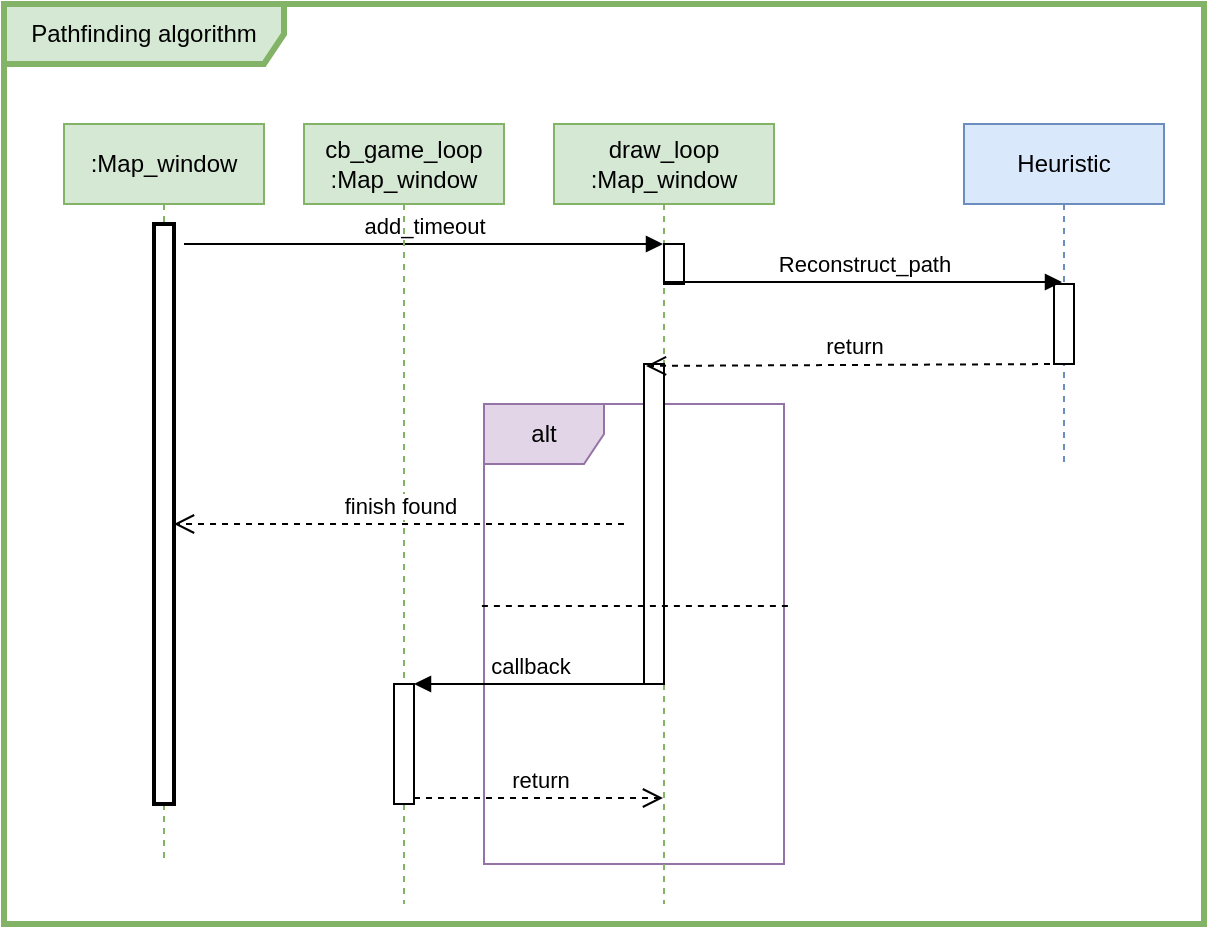 <mxfile version="13.6.2" type="device"><diagram id="l1JWl1G_iszBEwti0KyI" name="Page-1"><mxGraphModel dx="1086" dy="806" grid="1" gridSize="10" guides="1" tooltips="1" connect="1" arrows="1" fold="1" page="1" pageScale="1" pageWidth="850" pageHeight="1100" math="0" shadow="0"><root><mxCell id="0"/><mxCell id="1" parent="0"/><mxCell id="UqzZtTEEQCfRyhqfB048-1" value="Pathfinding algorithm" style="shape=umlFrame;whiteSpace=wrap;html=1;width=140;height=30;fillColor=#d5e8d4;strokeColor=#82b366;strokeWidth=3;" vertex="1" parent="1"><mxGeometry x="150" y="100" width="600" height="460" as="geometry"/></mxCell><mxCell id="UqzZtTEEQCfRyhqfB048-22" value="alt" style="shape=umlFrame;whiteSpace=wrap;html=1;strokeWidth=1;fillColor=#e1d5e7;strokeColor=#9673a6;" vertex="1" parent="1"><mxGeometry x="390" y="300" width="150" height="230" as="geometry"/></mxCell><mxCell id="UqzZtTEEQCfRyhqfB048-2" value=":Map_window" style="shape=umlLifeline;perimeter=lifelinePerimeter;whiteSpace=wrap;html=1;container=1;collapsible=0;recursiveResize=0;outlineConnect=0;strokeWidth=1;fillColor=#d5e8d4;strokeColor=#82b366;" vertex="1" parent="1"><mxGeometry x="180" y="160" width="100" height="370" as="geometry"/></mxCell><mxCell id="UqzZtTEEQCfRyhqfB048-3" value="" style="html=1;points=[];perimeter=orthogonalPerimeter;strokeWidth=2;" vertex="1" parent="UqzZtTEEQCfRyhqfB048-2"><mxGeometry x="45" y="50" width="10" height="290" as="geometry"/></mxCell><mxCell id="UqzZtTEEQCfRyhqfB048-6" value="draw_loop&lt;br&gt;:Map_window" style="shape=umlLifeline;perimeter=lifelinePerimeter;whiteSpace=wrap;html=1;container=1;collapsible=0;recursiveResize=0;outlineConnect=0;strokeWidth=1;fillColor=#d5e8d4;strokeColor=#82b366;" vertex="1" parent="1"><mxGeometry x="425" y="160" width="110" height="390" as="geometry"/></mxCell><mxCell id="UqzZtTEEQCfRyhqfB048-11" value="" style="html=1;points=[];perimeter=orthogonalPerimeter;strokeWidth=1;" vertex="1" parent="UqzZtTEEQCfRyhqfB048-6"><mxGeometry x="55" y="60" width="10" height="20" as="geometry"/></mxCell><mxCell id="UqzZtTEEQCfRyhqfB048-15" value="" style="html=1;points=[];perimeter=orthogonalPerimeter;strokeWidth=1;" vertex="1" parent="UqzZtTEEQCfRyhqfB048-6"><mxGeometry x="45" y="120" width="10" height="160" as="geometry"/></mxCell><mxCell id="UqzZtTEEQCfRyhqfB048-10" value="add_timeout" style="html=1;verticalAlign=bottom;endArrow=block;" edge="1" parent="1" target="UqzZtTEEQCfRyhqfB048-6"><mxGeometry width="80" relative="1" as="geometry"><mxPoint x="240" y="220" as="sourcePoint"/><mxPoint x="310" y="210" as="targetPoint"/><Array as="points"><mxPoint x="270" y="220"/></Array></mxGeometry></mxCell><mxCell id="UqzZtTEEQCfRyhqfB048-17" value="Heuristic" style="shape=umlLifeline;perimeter=lifelinePerimeter;whiteSpace=wrap;html=1;container=1;collapsible=0;recursiveResize=0;outlineConnect=0;strokeWidth=1;fillColor=#dae8fc;strokeColor=#6c8ebf;" vertex="1" parent="1"><mxGeometry x="630" y="160" width="100" height="170" as="geometry"/></mxCell><mxCell id="UqzZtTEEQCfRyhqfB048-19" value="" style="html=1;points=[];perimeter=orthogonalPerimeter;strokeWidth=1;" vertex="1" parent="UqzZtTEEQCfRyhqfB048-17"><mxGeometry x="45" y="80" width="10" height="40" as="geometry"/></mxCell><mxCell id="UqzZtTEEQCfRyhqfB048-20" value="Reconstruct_path" style="html=1;verticalAlign=bottom;endArrow=block;entryX=0.4;entryY=-0.025;entryDx=0;entryDy=0;entryPerimeter=0;" edge="1" parent="1" target="UqzZtTEEQCfRyhqfB048-19"><mxGeometry width="80" relative="1" as="geometry"><mxPoint x="480" y="239" as="sourcePoint"/><mxPoint x="560" y="240" as="targetPoint"/></mxGeometry></mxCell><mxCell id="UqzZtTEEQCfRyhqfB048-21" value="return" style="html=1;verticalAlign=bottom;endArrow=open;dashed=1;endSize=8;exitX=0.4;exitY=1;exitDx=0;exitDy=0;exitPerimeter=0;entryX=0.1;entryY=0.006;entryDx=0;entryDy=0;entryPerimeter=0;" edge="1" parent="1" source="UqzZtTEEQCfRyhqfB048-19" target="UqzZtTEEQCfRyhqfB048-15"><mxGeometry relative="1" as="geometry"><mxPoint x="570" y="280" as="sourcePoint"/><mxPoint x="470" y="277" as="targetPoint"/></mxGeometry></mxCell><mxCell id="UqzZtTEEQCfRyhqfB048-4" value="cb_game_loop&lt;br&gt;:Map_window" style="shape=umlLifeline;perimeter=lifelinePerimeter;whiteSpace=wrap;html=1;container=1;collapsible=0;recursiveResize=0;outlineConnect=0;strokeWidth=1;fillColor=#d5e8d4;strokeColor=#82b366;" vertex="1" parent="1"><mxGeometry x="300" y="160" width="100" height="390" as="geometry"/></mxCell><mxCell id="UqzZtTEEQCfRyhqfB048-24" value="finish found" style="html=1;verticalAlign=bottom;endArrow=open;dashed=1;endSize=8;" edge="1" parent="UqzZtTEEQCfRyhqfB048-4" target="UqzZtTEEQCfRyhqfB048-3"><mxGeometry relative="1" as="geometry"><mxPoint x="160" y="200" as="sourcePoint"/><mxPoint x="80" y="200" as="targetPoint"/></mxGeometry></mxCell><mxCell id="UqzZtTEEQCfRyhqfB048-25" value="" style="html=1;points=[];perimeter=orthogonalPerimeter;strokeWidth=1;" vertex="1" parent="UqzZtTEEQCfRyhqfB048-4"><mxGeometry x="45" y="280" width="10" height="60" as="geometry"/></mxCell><mxCell id="UqzZtTEEQCfRyhqfB048-26" value="callback" style="html=1;verticalAlign=bottom;endArrow=block;entryX=1;entryY=0;" edge="1" target="UqzZtTEEQCfRyhqfB048-25" parent="1" source="UqzZtTEEQCfRyhqfB048-15"><mxGeometry relative="1" as="geometry"><mxPoint x="460" y="440" as="sourcePoint"/></mxGeometry></mxCell><mxCell id="UqzZtTEEQCfRyhqfB048-27" value="return" style="html=1;verticalAlign=bottom;endArrow=open;dashed=1;endSize=8;exitX=1;exitY=0.95;" edge="1" source="UqzZtTEEQCfRyhqfB048-25" parent="1" target="UqzZtTEEQCfRyhqfB048-6"><mxGeometry relative="1" as="geometry"><mxPoint x="460" y="497" as="targetPoint"/></mxGeometry></mxCell><mxCell id="UqzZtTEEQCfRyhqfB048-28" value="" style="endArrow=none;dashed=1;html=1;entryX=1.02;entryY=0.439;entryDx=0;entryDy=0;entryPerimeter=0;exitX=-0.007;exitY=0.439;exitDx=0;exitDy=0;exitPerimeter=0;" edge="1" parent="1" source="UqzZtTEEQCfRyhqfB048-22" target="UqzZtTEEQCfRyhqfB048-22"><mxGeometry width="50" height="50" relative="1" as="geometry"><mxPoint x="420" y="420" as="sourcePoint"/><mxPoint x="470" y="370" as="targetPoint"/></mxGeometry></mxCell></root></mxGraphModel></diagram></mxfile>